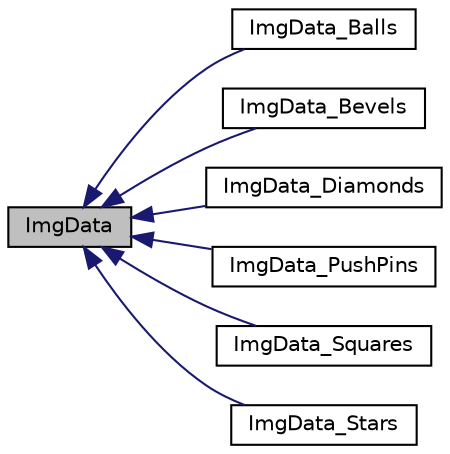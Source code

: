 digraph "ImgData"
{
 // LATEX_PDF_SIZE
  edge [fontname="Helvetica",fontsize="10",labelfontname="Helvetica",labelfontsize="10"];
  node [fontname="Helvetica",fontsize="10",shape=record];
  rankdir="LR";
  Node1 [label="ImgData",height=0.2,width=0.4,color="black", fillcolor="grey75", style="filled", fontcolor="black",tooltip=" "];
  Node1 -> Node2 [dir="back",color="midnightblue",fontsize="10",style="solid"];
  Node2 [label="ImgData_Balls",height=0.2,width=0.4,color="black", fillcolor="white", style="filled",URL="$classImgData__Balls.html",tooltip=" "];
  Node1 -> Node3 [dir="back",color="midnightblue",fontsize="10",style="solid"];
  Node3 [label="ImgData_Bevels",height=0.2,width=0.4,color="black", fillcolor="white", style="filled",URL="$classImgData__Bevels.html",tooltip=" "];
  Node1 -> Node4 [dir="back",color="midnightblue",fontsize="10",style="solid"];
  Node4 [label="ImgData_Diamonds",height=0.2,width=0.4,color="black", fillcolor="white", style="filled",URL="$classImgData__Diamonds.html",tooltip=" "];
  Node1 -> Node5 [dir="back",color="midnightblue",fontsize="10",style="solid"];
  Node5 [label="ImgData_PushPins",height=0.2,width=0.4,color="black", fillcolor="white", style="filled",URL="$classImgData__PushPins.html",tooltip=" "];
  Node1 -> Node6 [dir="back",color="midnightblue",fontsize="10",style="solid"];
  Node6 [label="ImgData_Squares",height=0.2,width=0.4,color="black", fillcolor="white", style="filled",URL="$classImgData__Squares.html",tooltip=" "];
  Node1 -> Node7 [dir="back",color="midnightblue",fontsize="10",style="solid"];
  Node7 [label="ImgData_Stars",height=0.2,width=0.4,color="black", fillcolor="white", style="filled",URL="$classImgData__Stars.html",tooltip=" "];
}
